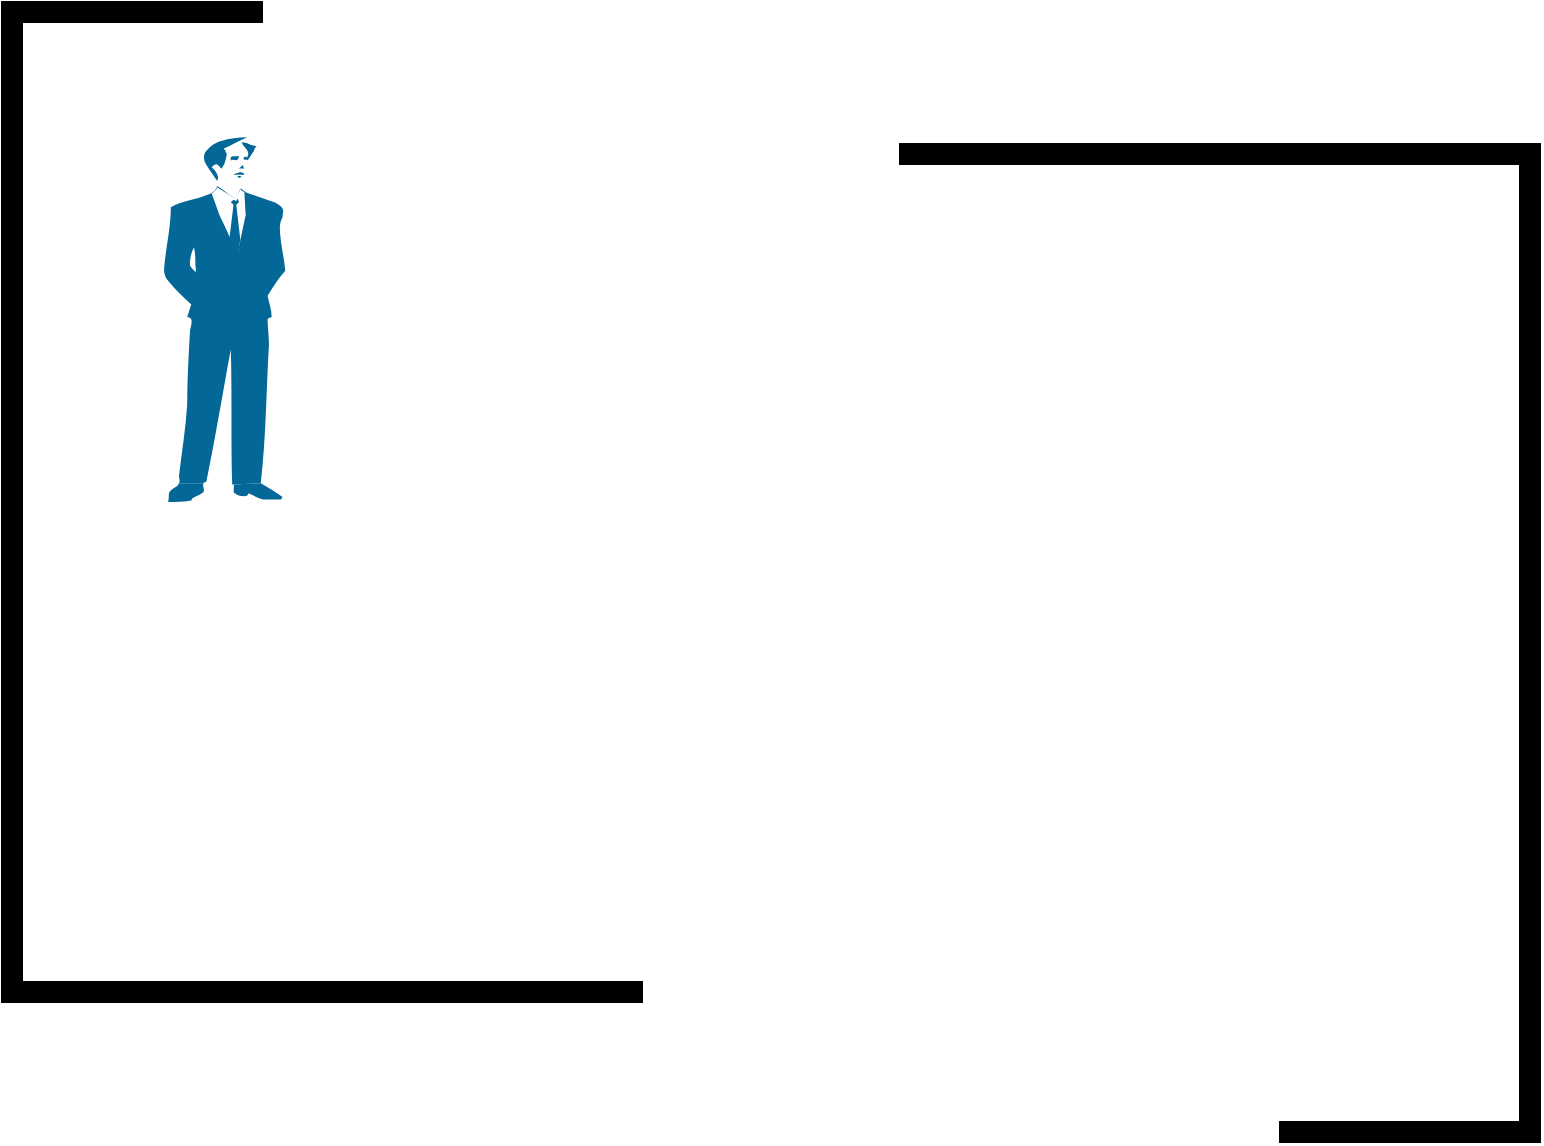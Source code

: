 <mxfile version="10.7.5" type="github"><diagram id="if69hKg2GoORFK1Za4gP" name="close"><mxGraphModel dx="1874" dy="1155" grid="1" gridSize="10" guides="1" tooltips="1" connect="1" arrows="1" fold="1" page="1" pageScale="1" pageWidth="1169" pageHeight="827" math="0" shadow="0"><root><mxCell id="0"/><mxCell id="1" parent="0"/><mxCell id="r97C9Ow4G9gm53DnqC5e-1" value="" style="group" parent="1" vertex="1" connectable="0"><mxGeometry x="60" y="90" width="448" height="500" as="geometry"/></mxCell><mxCell id="r97C9Ow4G9gm53DnqC5e-2" value="" style="verticalLabelPosition=bottom;html=1;verticalAlign=top;align=center;shape=mxgraph.floorplan.wallCorner;fillColor=#000000;" parent="r97C9Ow4G9gm53DnqC5e-1" vertex="1"><mxGeometry width="130" height="260" as="geometry"/></mxCell><mxCell id="r97C9Ow4G9gm53DnqC5e-3" value="" style="verticalLabelPosition=bottom;html=1;verticalAlign=top;align=center;shape=mxgraph.floorplan.wallCorner;fillColor=#000000;direction=north" parent="r97C9Ow4G9gm53DnqC5e-1" vertex="1"><mxGeometry y="251" width="320" height="249" as="geometry"/></mxCell><mxCell id="r97C9Ow4G9gm53DnqC5e-4" value="" style="edgeStyle=orthogonalEdgeStyle;rounded=0;orthogonalLoop=1;jettySize=auto;html=1;" parent="r97C9Ow4G9gm53DnqC5e-1" edge="1"><mxGeometry relative="1" as="geometry"><mxPoint x="290" y="160" as="targetPoint"/></mxGeometry></mxCell><mxCell id="r97C9Ow4G9gm53DnqC5e-5" value="" style="group" parent="r97C9Ow4G9gm53DnqC5e-1" vertex="1" connectable="0"><mxGeometry x="81" y="60" width="159" height="190" as="geometry"/></mxCell><mxCell id="r97C9Ow4G9gm53DnqC5e-6" value="" style="shape=mxgraph.cisco.people.man_woman;html=1;dashed=0;fillColor=#036897;strokeColor=#ffffff;strokeWidth=2;verticalLabelPosition=bottom;verticalAlign=top" parent="r97C9Ow4G9gm53DnqC5e-5" vertex="1"><mxGeometry y="7.6" width="136.286" height="182.4" as="geometry"/></mxCell><mxCell id="r97C9Ow4G9gm53DnqC5e-7" value="" style="rounded=1;whiteSpace=wrap;html=1;strokeColor=#FFFFFF;" parent="r97C9Ow4G9gm53DnqC5e-5" vertex="1"><mxGeometry x="68.143" width="90.857" height="182.4" as="geometry"/></mxCell><mxCell id="r97C9Ow4G9gm53DnqC5e-8" value="" style="shape=image;html=1;verticalAlign=top;verticalLabelPosition=bottom;labelBackgroundColor=#ffffff;imageAspect=0;aspect=fixed;image=https://cdn2.iconfinder.com/data/icons/circle-icons-1/64/microphone-128.png;rotation=-100;" parent="r97C9Ow4G9gm53DnqC5e-5" vertex="1"><mxGeometry x="99.186" y="34.2" width="43.914" height="43.914" as="geometry"/></mxCell><mxCell id="r97C9Ow4G9gm53DnqC5e-9" value="" style="group;rotation=180;" parent="1" vertex="1" connectable="0"><mxGeometry x="510" y="161" width="320" height="500" as="geometry"/></mxCell><mxCell id="r97C9Ow4G9gm53DnqC5e-10" value="" style="verticalLabelPosition=bottom;html=1;verticalAlign=top;align=center;shape=mxgraph.floorplan.wallCorner;fillColor=#000000;rotation=180;" parent="r97C9Ow4G9gm53DnqC5e-9" vertex="1"><mxGeometry x="189" y="239" width="130" height="260" as="geometry"/></mxCell><mxCell id="r97C9Ow4G9gm53DnqC5e-11" value="" style="verticalLabelPosition=bottom;html=1;verticalAlign=top;align=center;shape=mxgraph.floorplan.wallCorner;fillColor=#000000;direction=north;rotation=180;" parent="r97C9Ow4G9gm53DnqC5e-9" vertex="1"><mxGeometry x="-1" width="320" height="249" as="geometry"/></mxCell></root></mxGraphModel></diagram><diagram id="fNsD3cmHCC65XbKCcse_" name="far"><mxGraphModel dx="1874" dy="328" grid="1" gridSize="10" guides="1" tooltips="1" connect="1" arrows="1" fold="1" page="1" pageScale="1" pageWidth="1169" pageHeight="827" math="0" shadow="0"><root><mxCell id="F5EkwI_E3INtEGE6CnbT-0"/><mxCell id="F5EkwI_E3INtEGE6CnbT-1" parent="F5EkwI_E3INtEGE6CnbT-0"/><mxCell id="svD4M2LLr7Z_t4yyO7NE-0" value="" style="group" vertex="1" connectable="0" parent="F5EkwI_E3INtEGE6CnbT-1"><mxGeometry x="139" y="940" width="448" height="500" as="geometry"/></mxCell><mxCell id="svD4M2LLr7Z_t4yyO7NE-1" value="" style="verticalLabelPosition=bottom;html=1;verticalAlign=top;align=center;shape=mxgraph.floorplan.wallCorner;fillColor=#000000;" vertex="1" parent="svD4M2LLr7Z_t4yyO7NE-0"><mxGeometry width="130" height="260" as="geometry"/></mxCell><mxCell id="svD4M2LLr7Z_t4yyO7NE-2" value="" style="verticalLabelPosition=bottom;html=1;verticalAlign=top;align=center;shape=mxgraph.floorplan.wallCorner;fillColor=#000000;direction=north" vertex="1" parent="svD4M2LLr7Z_t4yyO7NE-0"><mxGeometry y="251" width="320" height="249" as="geometry"/></mxCell><mxCell id="svD4M2LLr7Z_t4yyO7NE-3" value="" style="edgeStyle=orthogonalEdgeStyle;rounded=0;orthogonalLoop=1;jettySize=auto;html=1;" edge="1" parent="svD4M2LLr7Z_t4yyO7NE-0"><mxGeometry relative="1" as="geometry"><mxPoint x="290" y="160" as="targetPoint"/></mxGeometry></mxCell><mxCell id="svD4M2LLr7Z_t4yyO7NE-4" value="" style="group" vertex="1" connectable="0" parent="svD4M2LLr7Z_t4yyO7NE-0"><mxGeometry x="81" y="60" width="159" height="190" as="geometry"/></mxCell><mxCell id="svD4M2LLr7Z_t4yyO7NE-5" value="" style="shape=mxgraph.cisco.people.man_woman;html=1;dashed=0;fillColor=#036897;strokeColor=#ffffff;strokeWidth=2;verticalLabelPosition=bottom;verticalAlign=top" vertex="1" parent="svD4M2LLr7Z_t4yyO7NE-4"><mxGeometry y="7.6" width="136.286" height="182.4" as="geometry"/></mxCell><mxCell id="svD4M2LLr7Z_t4yyO7NE-6" value="" style="rounded=1;whiteSpace=wrap;html=1;strokeColor=#FFFFFF;" vertex="1" parent="svD4M2LLr7Z_t4yyO7NE-4"><mxGeometry x="68.143" width="90.857" height="182.4" as="geometry"/></mxCell><mxCell id="svD4M2LLr7Z_t4yyO7NE-7" value="" style="group;rotation=180;" vertex="1" connectable="0" parent="F5EkwI_E3INtEGE6CnbT-1"><mxGeometry x="589" y="1011" width="320" height="500" as="geometry"/></mxCell><mxCell id="svD4M2LLr7Z_t4yyO7NE-8" value="" style="verticalLabelPosition=bottom;html=1;verticalAlign=top;align=center;shape=mxgraph.floorplan.wallCorner;fillColor=#000000;rotation=180;" vertex="1" parent="svD4M2LLr7Z_t4yyO7NE-7"><mxGeometry x="189" y="239" width="130" height="260" as="geometry"/></mxCell><mxCell id="svD4M2LLr7Z_t4yyO7NE-9" value="" style="verticalLabelPosition=bottom;html=1;verticalAlign=top;align=center;shape=mxgraph.floorplan.wallCorner;fillColor=#000000;direction=north;rotation=180;" vertex="1" parent="svD4M2LLr7Z_t4yyO7NE-7"><mxGeometry x="-1" width="320" height="249" as="geometry"/></mxCell><mxCell id="svD4M2LLr7Z_t4yyO7NE-10" value="" style="shape=image;html=1;verticalAlign=top;verticalLabelPosition=bottom;labelBackgroundColor=#ffffff;imageAspect=0;aspect=fixed;image=https://cdn2.iconfinder.com/data/icons/circle-icons-1/64/microphone-128.png;rotation=-100;" vertex="1" parent="svD4M2LLr7Z_t4yyO7NE-7"><mxGeometry x="168.186" y="109.7" width="43.914" height="43.914" as="geometry"/></mxCell></root></mxGraphModel></diagram><diagram id="MpNhAWCmY01ipLoEZZqb" name="mix"><mxGraphModel dx="1874" dy="-499" grid="1" gridSize="10" guides="1" tooltips="1" connect="1" arrows="1" fold="1" page="1" pageScale="1" pageWidth="1169" pageHeight="827" math="0" shadow="0"><root><mxCell id="9rHbz4IVmxri7xpCTzjM-0"/><mxCell id="9rHbz4IVmxri7xpCTzjM-1" parent="9rHbz4IVmxri7xpCTzjM-0"/><mxCell id="9rHbz4IVmxri7xpCTzjM-2" value="" style="group" parent="9rHbz4IVmxri7xpCTzjM-1" vertex="1" connectable="0"><mxGeometry x="148" y="1796.667" width="448" height="500" as="geometry"/></mxCell><mxCell id="9rHbz4IVmxri7xpCTzjM-3" value="" style="verticalLabelPosition=bottom;html=1;verticalAlign=top;align=center;shape=mxgraph.floorplan.wallCorner;fillColor=#000000;" parent="9rHbz4IVmxri7xpCTzjM-2" vertex="1"><mxGeometry width="130" height="260" as="geometry"/></mxCell><mxCell id="9rHbz4IVmxri7xpCTzjM-4" value="" style="verticalLabelPosition=bottom;html=1;verticalAlign=top;align=center;shape=mxgraph.floorplan.wallCorner;fillColor=#000000;direction=north" parent="9rHbz4IVmxri7xpCTzjM-2" vertex="1"><mxGeometry y="251" width="320" height="249" as="geometry"/></mxCell><mxCell id="9rHbz4IVmxri7xpCTzjM-5" value="" style="edgeStyle=orthogonalEdgeStyle;rounded=0;orthogonalLoop=1;jettySize=auto;html=1;" parent="9rHbz4IVmxri7xpCTzjM-2" edge="1"><mxGeometry relative="1" as="geometry"><mxPoint x="290" y="160" as="targetPoint"/></mxGeometry></mxCell><mxCell id="9rHbz4IVmxri7xpCTzjM-6" value="" style="group" parent="9rHbz4IVmxri7xpCTzjM-2" vertex="1" connectable="0"><mxGeometry x="81" y="60" width="159" height="190" as="geometry"/></mxCell><mxCell id="9rHbz4IVmxri7xpCTzjM-7" value="" style="shape=mxgraph.cisco.people.man_woman;html=1;dashed=0;fillColor=#036897;strokeColor=#ffffff;strokeWidth=2;verticalLabelPosition=bottom;verticalAlign=top" parent="9rHbz4IVmxri7xpCTzjM-6" vertex="1"><mxGeometry y="7.6" width="136.286" height="182.4" as="geometry"/></mxCell><mxCell id="9rHbz4IVmxri7xpCTzjM-8" value="" style="rounded=1;whiteSpace=wrap;html=1;strokeColor=#FFFFFF;" parent="9rHbz4IVmxri7xpCTzjM-6" vertex="1"><mxGeometry x="68.143" width="90.857" height="182.4" as="geometry"/></mxCell><mxCell id="9rHbz4IVmxri7xpCTzjM-9" value="" style="group" parent="9rHbz4IVmxri7xpCTzjM-1" vertex="1" connectable="0"><mxGeometry x="598" y="1867.667" width="320" height="500" as="geometry"/></mxCell><mxCell id="9rHbz4IVmxri7xpCTzjM-10" value="" style="group;rotation=180;" parent="9rHbz4IVmxri7xpCTzjM-9" vertex="1" connectable="0"><mxGeometry width="320" height="500" as="geometry"/></mxCell><mxCell id="9rHbz4IVmxri7xpCTzjM-11" value="" style="verticalLabelPosition=bottom;html=1;verticalAlign=top;align=center;shape=mxgraph.floorplan.wallCorner;fillColor=#000000;rotation=180;" parent="9rHbz4IVmxri7xpCTzjM-10" vertex="1"><mxGeometry x="189" y="239" width="130" height="260" as="geometry"/></mxCell><mxCell id="9rHbz4IVmxri7xpCTzjM-12" value="" style="verticalLabelPosition=bottom;html=1;verticalAlign=top;align=center;shape=mxgraph.floorplan.wallCorner;fillColor=#000000;direction=north;rotation=180;" parent="9rHbz4IVmxri7xpCTzjM-10" vertex="1"><mxGeometry x="-1" width="320" height="249" as="geometry"/></mxCell><mxCell id="9rHbz4IVmxri7xpCTzjM-13" value="" style="shape=image;html=1;verticalAlign=top;verticalLabelPosition=bottom;labelBackgroundColor=#ffffff;imageAspect=0;aspect=fixed;image=https://cdn2.iconfinder.com/data/icons/circle-icons-1/64/microphone-128.png;rotation=-100;" parent="9rHbz4IVmxri7xpCTzjM-10" vertex="1"><mxGeometry x="168.186" y="109.7" width="43.914" height="43.914" as="geometry"/></mxCell><mxCell id="9rHbz4IVmxri7xpCTzjM-14" value="" style="group" parent="9rHbz4IVmxri7xpCTzjM-10" vertex="1" connectable="0"><mxGeometry x="-64.357" y="280.0" width="164.143" height="184" as="geometry"/></mxCell><mxCell id="9rHbz4IVmxri7xpCTzjM-15" value="" style="shape=mxgraph.cisco.people.man_woman;html=1;dashed=0;fillColor=#036897;strokeColor=#ffffff;strokeWidth=2;verticalLabelPosition=bottom;verticalAlign=top" parent="9rHbz4IVmxri7xpCTzjM-14" vertex="1"><mxGeometry x="27.857" y="1.6" width="136.286" height="182.4" as="geometry"/></mxCell><mxCell id="9rHbz4IVmxri7xpCTzjM-16" value="" style="rounded=1;whiteSpace=wrap;html=1;strokeColor=#FFFFFF;" parent="9rHbz4IVmxri7xpCTzjM-14" vertex="1"><mxGeometry y="-17" width="91" height="203" as="geometry"/></mxCell></root></mxGraphModel></diagram><diagram id="Z15bCdJPX5VvvBu9anSu" name="Page-4"><mxGraphModel dx="1874" dy="-499" grid="1" gridSize="10" guides="1" tooltips="1" connect="1" arrows="1" fold="1" page="1" pageScale="1" pageWidth="1169" pageHeight="827" math="0" shadow="0"><root><mxCell id="jG7uO4f0anDoOxKC0oQf-0"/><mxCell id="jG7uO4f0anDoOxKC0oQf-1" parent="jG7uO4f0anDoOxKC0oQf-0"/><mxCell id="jG7uO4f0anDoOxKC0oQf-2" value="" style="group;dashed=1;" parent="jG7uO4f0anDoOxKC0oQf-1" vertex="1" connectable="0"><mxGeometry x="148" y="1796.667" width="448" height="500" as="geometry"/></mxCell><mxCell id="jG7uO4f0anDoOxKC0oQf-3" value="" style="verticalLabelPosition=bottom;html=1;verticalAlign=top;align=center;shape=mxgraph.floorplan.wallCorner;fillColor=#000000;" parent="jG7uO4f0anDoOxKC0oQf-2" vertex="1"><mxGeometry width="130" height="260" as="geometry"/></mxCell><mxCell id="jG7uO4f0anDoOxKC0oQf-4" value="" style="verticalLabelPosition=bottom;html=1;verticalAlign=top;align=center;shape=mxgraph.floorplan.wallCorner;fillColor=#000000;direction=north" parent="jG7uO4f0anDoOxKC0oQf-2" vertex="1"><mxGeometry y="251" width="320" height="249" as="geometry"/></mxCell><mxCell id="jG7uO4f0anDoOxKC0oQf-5" value="" style="edgeStyle=orthogonalEdgeStyle;rounded=0;orthogonalLoop=1;jettySize=auto;html=1;" parent="jG7uO4f0anDoOxKC0oQf-2" edge="1"><mxGeometry relative="1" as="geometry"><mxPoint x="290" y="160" as="targetPoint"/></mxGeometry></mxCell><mxCell id="jG7uO4f0anDoOxKC0oQf-6" value="" style="group" parent="jG7uO4f0anDoOxKC0oQf-2" vertex="1" connectable="0"><mxGeometry x="81" y="60" width="159" height="190" as="geometry"/></mxCell><mxCell id="jG7uO4f0anDoOxKC0oQf-7" value="" style="shape=mxgraph.cisco.people.man_woman;html=1;dashed=0;fillColor=#036897;strokeColor=#ffffff;strokeWidth=2;verticalLabelPosition=bottom;verticalAlign=top" parent="jG7uO4f0anDoOxKC0oQf-6" vertex="1"><mxGeometry y="7.6" width="136.286" height="182.4" as="geometry"/></mxCell><mxCell id="jG7uO4f0anDoOxKC0oQf-8" value="" style="rounded=1;whiteSpace=wrap;html=1;strokeColor=#FFFFFF;" parent="jG7uO4f0anDoOxKC0oQf-6" vertex="1"><mxGeometry x="68.143" width="90.857" height="182.4" as="geometry"/></mxCell><mxCell id="jG7uO4f0anDoOxKC0oQf-17" value="" style="endArrow=classic;html=1;" parent="jG7uO4f0anDoOxKC0oQf-2" target="jG7uO4f0anDoOxKC0oQf-13" edge="1"><mxGeometry width="50" height="50" relative="1" as="geometry"><mxPoint x="132" y="93.333" as="sourcePoint"/><mxPoint x="612" y="193.333" as="targetPoint"/></mxGeometry></mxCell><mxCell id="jG7uO4f0anDoOxKC0oQf-18" value="" style="endArrow=classic;html=1;dashed=1;strokeColor=#888888;" parent="jG7uO4f0anDoOxKC0oQf-2" edge="1"><mxGeometry width="50" height="50" relative="1" as="geometry"><mxPoint x="132" y="93.333" as="sourcePoint"/><mxPoint x="612" y="195.333" as="targetPoint"/><Array as="points"><mxPoint x="462" y="81.333"/></Array></mxGeometry></mxCell><mxCell id="jG7uO4f0anDoOxKC0oQf-9" value="" style="group" parent="jG7uO4f0anDoOxKC0oQf-1" vertex="1" connectable="0"><mxGeometry x="598" y="1867.667" width="320" height="500" as="geometry"/></mxCell><mxCell id="jG7uO4f0anDoOxKC0oQf-10" value="" style="group;rotation=180;" parent="jG7uO4f0anDoOxKC0oQf-9" vertex="1" connectable="0"><mxGeometry width="320" height="500" as="geometry"/></mxCell><mxCell id="jG7uO4f0anDoOxKC0oQf-11" value="" style="verticalLabelPosition=bottom;html=1;verticalAlign=top;align=center;shape=mxgraph.floorplan.wallCorner;fillColor=#000000;rotation=180;" parent="jG7uO4f0anDoOxKC0oQf-10" vertex="1"><mxGeometry x="189" y="239" width="130" height="260" as="geometry"/></mxCell><mxCell id="jG7uO4f0anDoOxKC0oQf-12" value="" style="verticalLabelPosition=bottom;html=1;verticalAlign=top;align=center;shape=mxgraph.floorplan.wallCorner;fillColor=#000000;direction=north;rotation=180;" parent="jG7uO4f0anDoOxKC0oQf-10" vertex="1"><mxGeometry x="-1" width="320" height="249" as="geometry"/></mxCell><mxCell id="jG7uO4f0anDoOxKC0oQf-13" value="" style="shape=image;html=1;verticalAlign=top;verticalLabelPosition=bottom;labelBackgroundColor=#ffffff;imageAspect=0;aspect=fixed;image=https://cdn2.iconfinder.com/data/icons/circle-icons-1/64/microphone-128.png;rotation=-100;" parent="jG7uO4f0anDoOxKC0oQf-10" vertex="1"><mxGeometry x="168.186" y="109.7" width="43.914" height="43.914" as="geometry"/></mxCell><mxCell id="jG7uO4f0anDoOxKC0oQf-14" value="" style="group" parent="jG7uO4f0anDoOxKC0oQf-10" vertex="1" connectable="0"><mxGeometry x="-64.357" y="280.0" width="164.143" height="184" as="geometry"/></mxCell><mxCell id="jG7uO4f0anDoOxKC0oQf-15" value="" style="shape=mxgraph.cisco.people.man_woman;html=1;dashed=0;fillColor=#036897;strokeColor=#ffffff;strokeWidth=2;verticalLabelPosition=bottom;verticalAlign=top" parent="jG7uO4f0anDoOxKC0oQf-14" vertex="1"><mxGeometry x="27.857" y="1.6" width="136.286" height="182.4" as="geometry"/></mxCell><mxCell id="jG7uO4f0anDoOxKC0oQf-16" value="" style="rounded=1;whiteSpace=wrap;html=1;strokeColor=#FFFFFF;" parent="jG7uO4f0anDoOxKC0oQf-14" vertex="1"><mxGeometry y="-17" width="91" height="203" as="geometry"/></mxCell><mxCell id="jG7uO4f0anDoOxKC0oQf-19" value="" style="endArrow=classic;html=1;dashed=1;entryX=0.75;entryY=0;entryDx=0;entryDy=0;strokeColor=#888888;" parent="jG7uO4f0anDoOxKC0oQf-1" target="jG7uO4f0anDoOxKC0oQf-13" edge="1"><mxGeometry width="50" height="50" relative="1" as="geometry"><mxPoint x="290" y="1888" as="sourcePoint"/><mxPoint x="770" y="2002" as="targetPoint"/><Array as="points"><mxPoint x="910" y="1900"/></Array></mxGeometry></mxCell><mxCell id="jG7uO4f0anDoOxKC0oQf-20" value="" style="endArrow=classic;html=1;dashed=1;entryX=0.75;entryY=0;entryDx=0;entryDy=0;strokeColor=#888888;" parent="jG7uO4f0anDoOxKC0oQf-1" target="jG7uO4f0anDoOxKC0oQf-13" edge="1"><mxGeometry width="50" height="50" relative="1" as="geometry"><mxPoint x="280" y="1890" as="sourcePoint"/><mxPoint x="774.429" y="2002.286" as="targetPoint"/><Array as="points"><mxPoint x="910" y="2090"/></Array></mxGeometry></mxCell><mxCell id="mqBz17Tk-Zq-q3J8-cpq-0" value="" style="endArrow=classic;html=1;exitX=0.847;exitY=0.06;exitDx=0;exitDy=0;exitPerimeter=0;" parent="jG7uO4f0anDoOxKC0oQf-1" source="jG7uO4f0anDoOxKC0oQf-15" edge="1"><mxGeometry width="50" height="50" relative="1" as="geometry"><mxPoint x="290" y="1900" as="sourcePoint"/><mxPoint x="774.968" y="2004.338" as="targetPoint"/></mxGeometry></mxCell><mxCell id="mqBz17Tk-Zq-q3J8-cpq-1" value="" style="endArrow=classic;html=1;dashed=1;strokeColor=#888888;entryX=0;entryY=0.5;entryDx=0;entryDy=0;" parent="jG7uO4f0anDoOxKC0oQf-1" target="jG7uO4f0anDoOxKC0oQf-13" edge="1"><mxGeometry width="50" height="50" relative="1" as="geometry"><mxPoint x="680" y="2160" as="sourcePoint"/><mxPoint x="784.968" y="2014.338" as="targetPoint"/><Array as="points"><mxPoint x="910" y="2100"/></Array></mxGeometry></mxCell></root></mxGraphModel></diagram><diagram id="8qUkDcIH6Ehk9MxUvUBc" name="Page-5"><mxGraphModel dx="1874" dy="-499" grid="1" gridSize="10" guides="1" tooltips="1" connect="1" arrows="1" fold="1" page="1" pageScale="1" pageWidth="1169" pageHeight="827" math="0" shadow="0"><root><mxCell id="CPZxvjZsBRUyR862LJ4--0"/><mxCell id="CPZxvjZsBRUyR862LJ4--1" parent="CPZxvjZsBRUyR862LJ4--0"/><mxCell id="0kLyee3wUWjy_QwF2U1g-0" value="" style="group;dashed=1;" parent="CPZxvjZsBRUyR862LJ4--1" vertex="1" connectable="0"><mxGeometry x="148" y="1796.667" width="448" height="500" as="geometry"/></mxCell><mxCell id="0kLyee3wUWjy_QwF2U1g-1" value="" style="verticalLabelPosition=bottom;html=1;verticalAlign=top;align=center;shape=mxgraph.floorplan.wallCorner;fillColor=#000000;" parent="0kLyee3wUWjy_QwF2U1g-0" vertex="1"><mxGeometry width="130" height="260" as="geometry"/></mxCell><mxCell id="0kLyee3wUWjy_QwF2U1g-2" value="" style="verticalLabelPosition=bottom;html=1;verticalAlign=top;align=center;shape=mxgraph.floorplan.wallCorner;fillColor=#000000;direction=north" parent="0kLyee3wUWjy_QwF2U1g-0" vertex="1"><mxGeometry y="251" width="320" height="249" as="geometry"/></mxCell><mxCell id="0kLyee3wUWjy_QwF2U1g-3" value="" style="edgeStyle=orthogonalEdgeStyle;rounded=0;orthogonalLoop=1;jettySize=auto;html=1;" parent="0kLyee3wUWjy_QwF2U1g-0" edge="1"><mxGeometry relative="1" as="geometry"><mxPoint x="290" y="160" as="targetPoint"/></mxGeometry></mxCell><mxCell id="0kLyee3wUWjy_QwF2U1g-4" value="" style="group" parent="0kLyee3wUWjy_QwF2U1g-0" vertex="1" connectable="0"><mxGeometry x="81" y="60" width="159" height="190" as="geometry"/></mxCell><mxCell id="0kLyee3wUWjy_QwF2U1g-5" value="" style="shape=mxgraph.cisco.people.man_woman;html=1;dashed=0;fillColor=#036897;strokeColor=#ffffff;strokeWidth=2;verticalLabelPosition=bottom;verticalAlign=top" parent="0kLyee3wUWjy_QwF2U1g-4" vertex="1"><mxGeometry y="7.6" width="136.286" height="182.4" as="geometry"/></mxCell><mxCell id="0kLyee3wUWjy_QwF2U1g-6" value="" style="rounded=1;whiteSpace=wrap;html=1;strokeColor=#FFFFFF;" parent="0kLyee3wUWjy_QwF2U1g-4" vertex="1"><mxGeometry x="68.143" width="90.857" height="182.4" as="geometry"/></mxCell><mxCell id="0kLyee3wUWjy_QwF2U1g-7" value="" style="endArrow=classic;html=1;" parent="0kLyee3wUWjy_QwF2U1g-0" target="0kLyee3wUWjy_QwF2U1g-13" edge="1"><mxGeometry width="50" height="50" relative="1" as="geometry"><mxPoint x="132" y="93.333" as="sourcePoint"/><mxPoint x="612" y="193.333" as="targetPoint"/></mxGeometry></mxCell><mxCell id="0kLyee3wUWjy_QwF2U1g-8" value="" style="endArrow=classic;html=1;dashed=1;strokeColor=#888888;" parent="0kLyee3wUWjy_QwF2U1g-0" edge="1"><mxGeometry width="50" height="50" relative="1" as="geometry"><mxPoint x="132" y="93.333" as="sourcePoint"/><mxPoint x="612" y="195.333" as="targetPoint"/><Array as="points"><mxPoint x="462" y="81.333"/></Array></mxGeometry></mxCell><mxCell id="0kLyee3wUWjy_QwF2U1g-9" value="" style="group" parent="CPZxvjZsBRUyR862LJ4--1" vertex="1" connectable="0"><mxGeometry x="598" y="1867.667" width="320" height="500" as="geometry"/></mxCell><mxCell id="0kLyee3wUWjy_QwF2U1g-10" value="" style="group;rotation=180;" parent="0kLyee3wUWjy_QwF2U1g-9" vertex="1" connectable="0"><mxGeometry width="320" height="500" as="geometry"/></mxCell><mxCell id="0kLyee3wUWjy_QwF2U1g-11" value="" style="verticalLabelPosition=bottom;html=1;verticalAlign=top;align=center;shape=mxgraph.floorplan.wallCorner;fillColor=#000000;rotation=180;" parent="0kLyee3wUWjy_QwF2U1g-10" vertex="1"><mxGeometry x="189" y="239" width="130" height="260" as="geometry"/></mxCell><mxCell id="0kLyee3wUWjy_QwF2U1g-12" value="" style="verticalLabelPosition=bottom;html=1;verticalAlign=top;align=center;shape=mxgraph.floorplan.wallCorner;fillColor=#000000;direction=north;rotation=180;" parent="0kLyee3wUWjy_QwF2U1g-10" vertex="1"><mxGeometry x="-1" width="320" height="249" as="geometry"/></mxCell><mxCell id="0kLyee3wUWjy_QwF2U1g-13" value="" style="shape=image;html=1;verticalAlign=top;verticalLabelPosition=bottom;labelBackgroundColor=#ffffff;imageAspect=0;aspect=fixed;image=https://cdn2.iconfinder.com/data/icons/circle-icons-1/64/microphone-128.png;rotation=-100;" parent="0kLyee3wUWjy_QwF2U1g-10" vertex="1"><mxGeometry x="168.186" y="109.7" width="43.914" height="43.914" as="geometry"/></mxCell><mxCell id="0kLyee3wUWjy_QwF2U1g-17" value="" style="endArrow=classic;html=1;dashed=1;entryX=0.75;entryY=0;entryDx=0;entryDy=0;strokeColor=#888888;" parent="CPZxvjZsBRUyR862LJ4--1" target="0kLyee3wUWjy_QwF2U1g-13" edge="1"><mxGeometry width="50" height="50" relative="1" as="geometry"><mxPoint x="290" y="1888" as="sourcePoint"/><mxPoint x="770" y="2002" as="targetPoint"/><Array as="points"><mxPoint x="910" y="1900"/></Array></mxGeometry></mxCell><mxCell id="0kLyee3wUWjy_QwF2U1g-18" value="" style="endArrow=classic;html=1;dashed=1;entryX=0.75;entryY=0;entryDx=0;entryDy=0;strokeColor=#888888;" parent="CPZxvjZsBRUyR862LJ4--1" target="0kLyee3wUWjy_QwF2U1g-13" edge="1"><mxGeometry width="50" height="50" relative="1" as="geometry"><mxPoint x="280" y="1890" as="sourcePoint"/><mxPoint x="774.429" y="2002.286" as="targetPoint"/><Array as="points"><mxPoint x="910" y="2090"/></Array></mxGeometry></mxCell></root></mxGraphModel></diagram><diagram id="jJonYExfQffMk_fCMUGQ" name="whatWewantToDo"><mxGraphModel dx="1292" dy="-303" grid="1" gridSize="10" guides="1" tooltips="1" connect="1" arrows="1" fold="1" page="1" pageScale="1" pageWidth="850" pageHeight="1100" math="1" shadow="0"><root><mxCell id="4QgjCPQVjRoLQp33coI6-0"/><mxCell id="4QgjCPQVjRoLQp33coI6-1" parent="4QgjCPQVjRoLQp33coI6-0"/><mxCell id="4QgjCPQVjRoLQp33coI6-2" value="" style="group;dashed=1;" vertex="1" connectable="0" parent="4QgjCPQVjRoLQp33coI6-1"><mxGeometry x="78.5" y="1334.167" width="448" height="500" as="geometry"/></mxCell><mxCell id="4QgjCPQVjRoLQp33coI6-3" value="" style="verticalLabelPosition=bottom;html=1;verticalAlign=top;align=center;shape=mxgraph.floorplan.wallCorner;fillColor=#000000;" vertex="1" parent="4QgjCPQVjRoLQp33coI6-2"><mxGeometry width="130" height="260" as="geometry"/></mxCell><mxCell id="4QgjCPQVjRoLQp33coI6-4" value="" style="verticalLabelPosition=bottom;html=1;verticalAlign=top;align=center;shape=mxgraph.floorplan.wallCorner;fillColor=#000000;direction=north" vertex="1" parent="4QgjCPQVjRoLQp33coI6-2"><mxGeometry y="251" width="320" height="249" as="geometry"/></mxCell><mxCell id="4QgjCPQVjRoLQp33coI6-5" value="" style="edgeStyle=orthogonalEdgeStyle;rounded=0;orthogonalLoop=1;jettySize=auto;html=1;" edge="1" parent="4QgjCPQVjRoLQp33coI6-2"><mxGeometry relative="1" as="geometry"><mxPoint x="290" y="160" as="targetPoint"/></mxGeometry></mxCell><mxCell id="4QgjCPQVjRoLQp33coI6-6" value="" style="group" vertex="1" connectable="0" parent="4QgjCPQVjRoLQp33coI6-2"><mxGeometry x="81" y="60" width="159" height="190" as="geometry"/></mxCell><mxCell id="4QgjCPQVjRoLQp33coI6-7" value="" style="shape=mxgraph.cisco.people.man_woman;html=1;dashed=0;fillColor=#036897;strokeColor=#ffffff;strokeWidth=2;verticalLabelPosition=bottom;verticalAlign=top" vertex="1" parent="4QgjCPQVjRoLQp33coI6-6"><mxGeometry y="7.6" width="136.286" height="182.4" as="geometry"/></mxCell><mxCell id="4QgjCPQVjRoLQp33coI6-8" value="" style="rounded=1;whiteSpace=wrap;html=1;strokeColor=#FFFFFF;" vertex="1" parent="4QgjCPQVjRoLQp33coI6-6"><mxGeometry x="68.143" width="90.857" height="182.4" as="geometry"/></mxCell><mxCell id="4QgjCPQVjRoLQp33coI6-9" value="" style="endArrow=classic;html=1;strokeColor=#808080;" edge="1" parent="4QgjCPQVjRoLQp33coI6-2" target="4QgjCPQVjRoLQp33coI6-15"><mxGeometry width="50" height="50" relative="1" as="geometry"><mxPoint x="132" y="93.333" as="sourcePoint"/><mxPoint x="612" y="193.333" as="targetPoint"/></mxGeometry></mxCell><mxCell id="4QgjCPQVjRoLQp33coI6-11" value="" style="group" vertex="1" connectable="0" parent="4QgjCPQVjRoLQp33coI6-1"><mxGeometry x="528.5" y="1404.167" width="320" height="500" as="geometry"/></mxCell><mxCell id="4QgjCPQVjRoLQp33coI6-12" value="" style="group;rotation=180;" vertex="1" connectable="0" parent="4QgjCPQVjRoLQp33coI6-11"><mxGeometry width="320" height="500" as="geometry"/></mxCell><mxCell id="4QgjCPQVjRoLQp33coI6-13" value="" style="verticalLabelPosition=bottom;html=1;verticalAlign=top;align=center;shape=mxgraph.floorplan.wallCorner;fillColor=#000000;rotation=180;" vertex="1" parent="4QgjCPQVjRoLQp33coI6-12"><mxGeometry x="189" y="239" width="130" height="260" as="geometry"/></mxCell><mxCell id="4QgjCPQVjRoLQp33coI6-14" value="" style="verticalLabelPosition=bottom;html=1;verticalAlign=top;align=center;shape=mxgraph.floorplan.wallCorner;fillColor=#000000;direction=north;rotation=180;" vertex="1" parent="4QgjCPQVjRoLQp33coI6-12"><mxGeometry x="-1" width="320" height="249" as="geometry"/></mxCell><mxCell id="4QgjCPQVjRoLQp33coI6-15" value="" style="shape=image;html=1;verticalAlign=top;verticalLabelPosition=bottom;labelBackgroundColor=#ffffff;imageAspect=0;aspect=fixed;image=https://cdn2.iconfinder.com/data/icons/circle-icons-1/64/microphone-128.png;rotation=-100;" vertex="1" parent="4QgjCPQVjRoLQp33coI6-12"><mxGeometry x="168.186" y="109.7" width="43.914" height="43.914" as="geometry"/></mxCell><mxCell id="4QgjCPQVjRoLQp33coI6-16" value="" style="group" vertex="1" connectable="0" parent="4QgjCPQVjRoLQp33coI6-12"><mxGeometry x="-64.357" y="280.0" width="164.143" height="184" as="geometry"/></mxCell><mxCell id="4QgjCPQVjRoLQp33coI6-17" value="" style="shape=mxgraph.cisco.people.man_woman;html=1;dashed=0;fillColor=#036897;strokeColor=#ffffff;strokeWidth=2;verticalLabelPosition=bottom;verticalAlign=top" vertex="1" parent="4QgjCPQVjRoLQp33coI6-16"><mxGeometry x="27.857" y="1.6" width="136.286" height="182.4" as="geometry"/></mxCell><mxCell id="4QgjCPQVjRoLQp33coI6-18" value="" style="rounded=1;whiteSpace=wrap;html=1;strokeColor=#FFFFFF;" vertex="1" parent="4QgjCPQVjRoLQp33coI6-16"><mxGeometry y="-17" width="91" height="203" as="geometry"/></mxCell><mxCell id="4QgjCPQVjRoLQp33coI6-23" value="" style="shape=image;html=1;verticalAlign=top;verticalLabelPosition=bottom;labelBackgroundColor=#ffffff;imageAspect=0;aspect=fixed;image=https://cdn2.iconfinder.com/data/icons/circle-icons-1/64/microphone-128.png;rotation=-100;" vertex="1" parent="4QgjCPQVjRoLQp33coI6-12"><mxGeometry x="171.686" y="157.2" width="43.914" height="43.914" as="geometry"/></mxCell><mxCell id="4QgjCPQVjRoLQp33coI6-24" value="" style="shape=image;html=1;verticalAlign=top;verticalLabelPosition=bottom;labelBackgroundColor=#ffffff;imageAspect=0;aspect=fixed;image=https://cdn2.iconfinder.com/data/icons/circle-icons-1/64/microphone-128.png;rotation=-100;" vertex="1" parent="4QgjCPQVjRoLQp33coI6-12"><mxGeometry x="228.686" y="104.7" width="43.914" height="43.914" as="geometry"/></mxCell><mxCell id="4QgjCPQVjRoLQp33coI6-25" value="" style="shape=image;html=1;verticalAlign=top;verticalLabelPosition=bottom;labelBackgroundColor=#ffffff;imageAspect=0;aspect=fixed;image=https://cdn2.iconfinder.com/data/icons/circle-icons-1/64/microphone-128.png;rotation=-100;" vertex="1" parent="4QgjCPQVjRoLQp33coI6-12"><mxGeometry x="228.491" y="157.7" width="43.914" height="43.914" as="geometry"/></mxCell><mxCell id="4QgjCPQVjRoLQp33coI6-21" value="" style="endArrow=classic;html=1;exitX=0.847;exitY=0.06;exitDx=0;exitDy=0;exitPerimeter=0;dashed=1;strokeColor=#CCCCCC;" edge="1" parent="4QgjCPQVjRoLQp33coI6-12" source="4QgjCPQVjRoLQp33coI6-17" target="4QgjCPQVjRoLQp33coI6-23"><mxGeometry width="50" height="50" relative="1" as="geometry"><mxPoint x="-308" y="33.333" as="sourcePoint"/><mxPoint x="151.5" y="225.833" as="targetPoint"/></mxGeometry></mxCell><mxCell id="4QgjCPQVjRoLQp33coI6-36" value="" style="endArrow=none;html=1;dashed=1;strokeColor=#FF0000;" edge="1" parent="4QgjCPQVjRoLQp33coI6-12"><mxGeometry width="50" height="50" relative="1" as="geometry"><mxPoint x="221.5" y="305.833" as="sourcePoint"/><mxPoint x="221.5" y="25.833" as="targetPoint"/></mxGeometry></mxCell><mxCell id="4QgjCPQVjRoLQp33coI6-39" value="" style="endArrow=none;html=1;strokeColor=#FF0000;" edge="1" parent="4QgjCPQVjRoLQp33coI6-12"><mxGeometry width="50" height="50" relative="1" as="geometry"><mxPoint x="221.5" y="85.833" as="sourcePoint"/><mxPoint x="151.5" y="135.833" as="targetPoint"/><Array as="points"><mxPoint x="181.5" y="95.833"/></Array></mxGeometry></mxCell><mxCell id="4QgjCPQVjRoLQp33coI6-26" value="" style="endArrow=classic;html=1;dashed=1;strokeColor=#CCCCCC;" edge="1" parent="4QgjCPQVjRoLQp33coI6-1" target="4QgjCPQVjRoLQp33coI6-25"><mxGeometry width="50" height="50" relative="1" as="geometry"><mxPoint x="610" y="1700" as="sourcePoint"/><mxPoint x="713.155" y="1612.087" as="targetPoint"/></mxGeometry></mxCell><mxCell id="4QgjCPQVjRoLQp33coI6-27" value="" style="endArrow=classic;html=1;dashed=1;strokeColor=#CCCCCC;" edge="1" parent="4QgjCPQVjRoLQp33coI6-1" target="4QgjCPQVjRoLQp33coI6-15"><mxGeometry width="50" height="50" relative="1" as="geometry"><mxPoint x="610" y="1700" as="sourcePoint"/><mxPoint x="769.063" y="1607.497" as="targetPoint"/></mxGeometry></mxCell><mxCell id="4QgjCPQVjRoLQp33coI6-28" value="" style="endArrow=classic;html=1;dashed=1;strokeColor=#CCCCCC;entryX=0.109;entryY=0.004;entryDx=0;entryDy=0;entryPerimeter=0;" edge="1" parent="4QgjCPQVjRoLQp33coI6-1" target="4QgjCPQVjRoLQp33coI6-24"><mxGeometry width="50" height="50" relative="1" as="geometry"><mxPoint x="610" y="1700" as="sourcePoint"/><mxPoint x="779.063" y="1617.497" as="targetPoint"/></mxGeometry></mxCell><mxCell id="4QgjCPQVjRoLQp33coI6-31" value="" style="endArrow=classic;html=1;strokeColor=#808080;exitX=0.01;exitY=0.204;exitDx=0;exitDy=0;exitPerimeter=0;" edge="1" parent="4QgjCPQVjRoLQp33coI6-1" source="4QgjCPQVjRoLQp33coI6-8" target="4QgjCPQVjRoLQp33coI6-24"><mxGeometry width="50" height="50" relative="1" as="geometry"><mxPoint x="220" y="1430" as="sourcePoint"/><mxPoint x="705.476" y="1540.885" as="targetPoint"/></mxGeometry></mxCell><mxCell id="4QgjCPQVjRoLQp33coI6-33" value="" style="endArrow=classic;html=1;strokeColor=#808080;" edge="1" parent="4QgjCPQVjRoLQp33coI6-1" target="4QgjCPQVjRoLQp33coI6-23"><mxGeometry width="50" height="50" relative="1" as="geometry"><mxPoint x="220" y="1430" as="sourcePoint"/><mxPoint x="725.476" y="1560.885" as="targetPoint"/></mxGeometry></mxCell><mxCell id="4QgjCPQVjRoLQp33coI6-34" value="" style="endArrow=classic;html=1;strokeColor=#808080;entryX=0.609;entryY=-0.068;entryDx=0;entryDy=0;entryPerimeter=0;" edge="1" parent="4QgjCPQVjRoLQp33coI6-1" target="4QgjCPQVjRoLQp33coI6-25"><mxGeometry width="50" height="50" relative="1" as="geometry"><mxPoint x="220" y="1430" as="sourcePoint"/><mxPoint x="708.578" y="1586.129" as="targetPoint"/></mxGeometry></mxCell><mxCell id="4QgjCPQVjRoLQp33coI6-37" value="" style="endArrow=none;html=1;strokeColor=#FF0000;exitX=-0.006;exitY=0.213;exitDx=0;exitDy=0;exitPerimeter=0;" edge="1" parent="4QgjCPQVjRoLQp33coI6-1"><mxGeometry width="50" height="50" relative="1" as="geometry"><mxPoint x="227.06" y="1432.054" as="sourcePoint"/><mxPoint x="750" y="1559" as="targetPoint"/></mxGeometry></mxCell><mxCell id="4QgjCPQVjRoLQp33coI6-40" value="&lt;font style=&quot;font-size: 25px&quot; color=&quot;#FF0000&quot;&gt;$$\theta$$&lt;/font&gt;" style="text;html=1;resizable=0;points=[];autosize=1;align=left;verticalAlign=top;spacingTop=-4;" vertex="1" parent="4QgjCPQVjRoLQp33coI6-1"><mxGeometry x="679" y="1435" width="130" height="20" as="geometry"/></mxCell></root></mxGraphModel></diagram></mxfile>